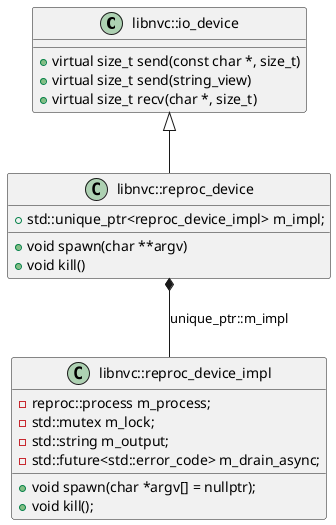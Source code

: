 
@startuml

class libnvc::io_device {
	+virtual size_t send(const char *, size_t)
	+virtual size_t send(string_view)
	+virtual size_t recv(char *, size_t)
}

class libnvc::reproc_device {
	+std::unique_ptr<reproc_device_impl> m_impl;

	+void spawn(char **argv)
	+void kill()
}

class libnvc::reproc_device_impl {
	-reproc::process m_process;
	-std::mutex m_lock;
	-std::string m_output;
	-std::future<std::error_code> m_drain_async;

	+void spawn(char *argv[] = nullptr);
	+void kill();
}

libnvc::io_device <|-- libnvc::reproc_device
libnvc::reproc_device *-- libnvc::reproc_device_impl : unique_ptr::m_impl

@enduml
